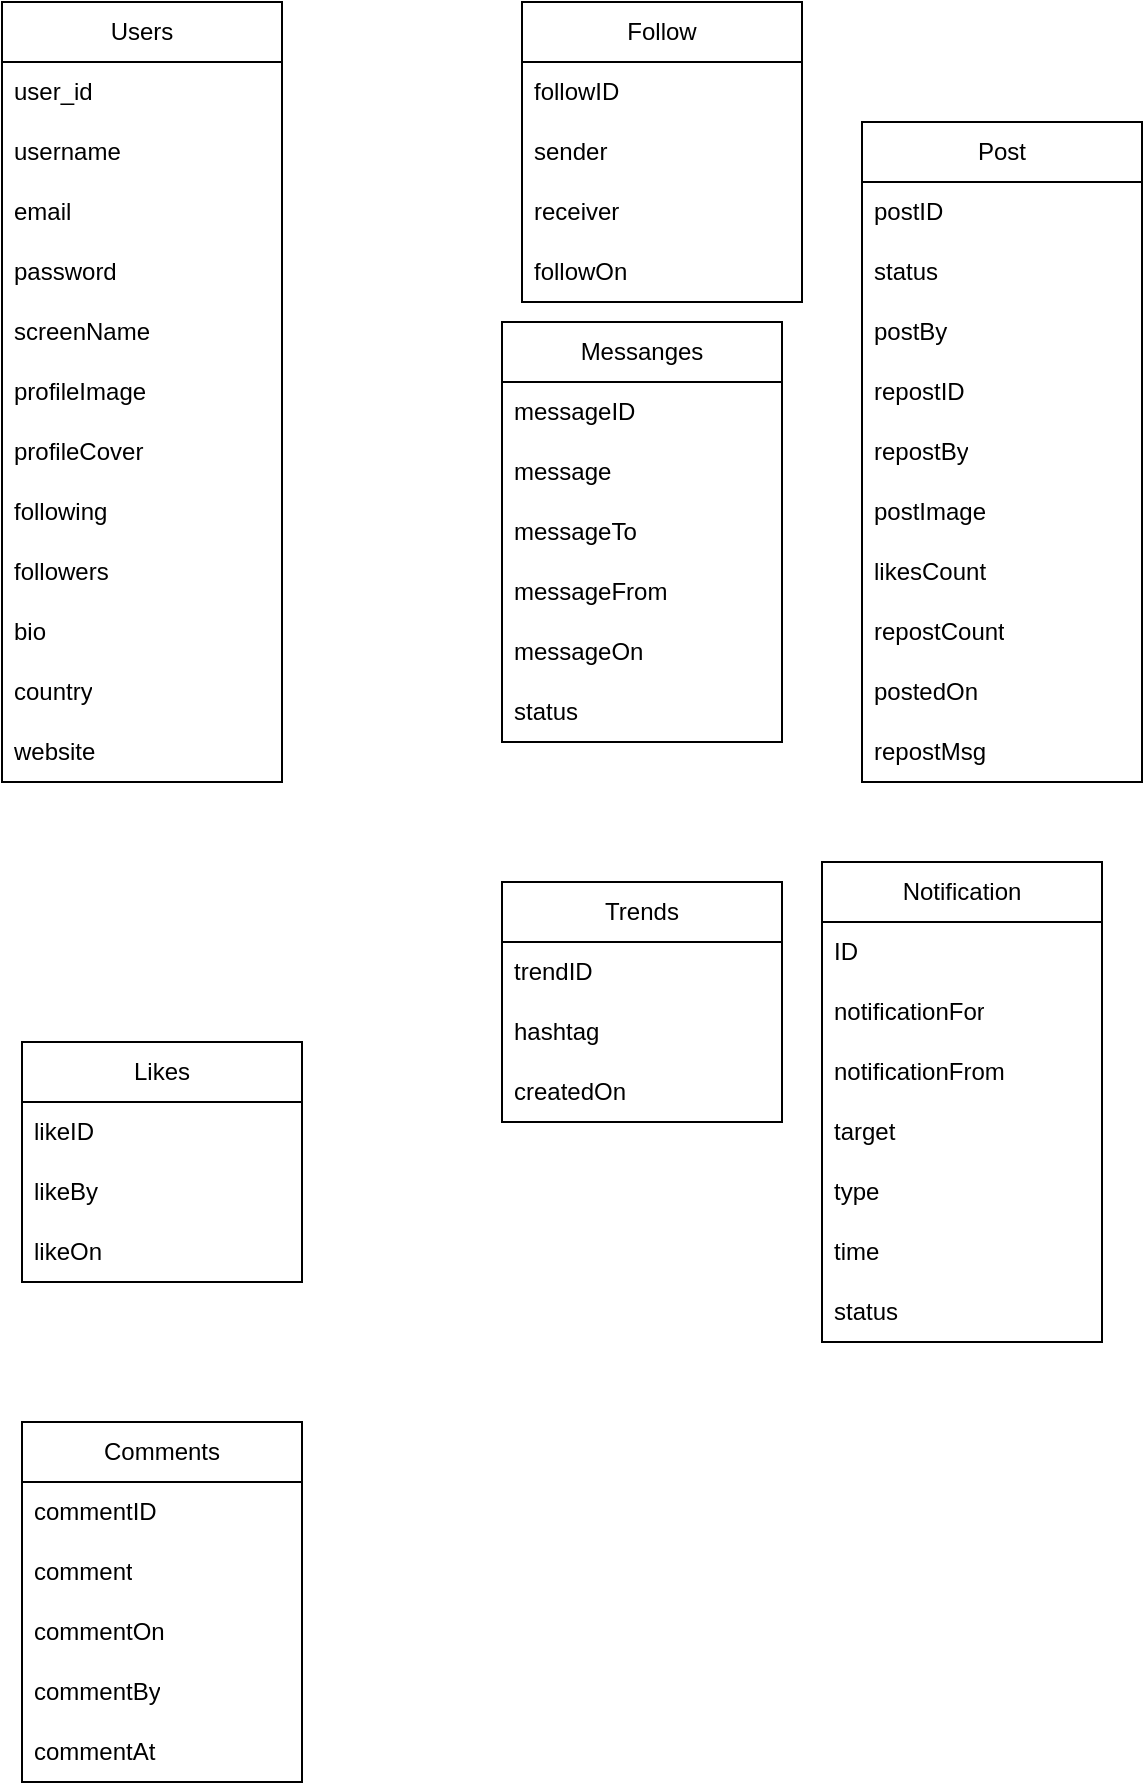 <mxfile version="21.6.1" type="device">
  <diagram name="Page-1" id="vYyVXwQ8ZqM6rxKw65Iq">
    <mxGraphModel dx="281" dy="613" grid="1" gridSize="10" guides="1" tooltips="1" connect="1" arrows="1" fold="1" page="1" pageScale="1" pageWidth="850" pageHeight="1100" math="0" shadow="0">
      <root>
        <mxCell id="0" />
        <mxCell id="1" parent="0" />
        <mxCell id="zy6lWqrGB0kQhC5eDTD_-1" value="Users" style="swimlane;fontStyle=0;childLayout=stackLayout;horizontal=1;startSize=30;horizontalStack=0;resizeParent=1;resizeParentMax=0;resizeLast=0;collapsible=1;marginBottom=0;whiteSpace=wrap;html=1;" vertex="1" parent="1">
          <mxGeometry x="60" y="10" width="140" height="390" as="geometry" />
        </mxCell>
        <mxCell id="zy6lWqrGB0kQhC5eDTD_-2" value="user_id" style="text;strokeColor=none;fillColor=none;align=left;verticalAlign=middle;spacingLeft=4;spacingRight=4;overflow=hidden;points=[[0,0.5],[1,0.5]];portConstraint=eastwest;rotatable=0;whiteSpace=wrap;html=1;" vertex="1" parent="zy6lWqrGB0kQhC5eDTD_-1">
          <mxGeometry y="30" width="140" height="30" as="geometry" />
        </mxCell>
        <mxCell id="zy6lWqrGB0kQhC5eDTD_-3" value="username" style="text;strokeColor=none;fillColor=none;align=left;verticalAlign=middle;spacingLeft=4;spacingRight=4;overflow=hidden;points=[[0,0.5],[1,0.5]];portConstraint=eastwest;rotatable=0;whiteSpace=wrap;html=1;" vertex="1" parent="zy6lWqrGB0kQhC5eDTD_-1">
          <mxGeometry y="60" width="140" height="30" as="geometry" />
        </mxCell>
        <mxCell id="zy6lWqrGB0kQhC5eDTD_-4" value="email" style="text;strokeColor=none;fillColor=none;align=left;verticalAlign=middle;spacingLeft=4;spacingRight=4;overflow=hidden;points=[[0,0.5],[1,0.5]];portConstraint=eastwest;rotatable=0;whiteSpace=wrap;html=1;" vertex="1" parent="zy6lWqrGB0kQhC5eDTD_-1">
          <mxGeometry y="90" width="140" height="30" as="geometry" />
        </mxCell>
        <mxCell id="zy6lWqrGB0kQhC5eDTD_-33" value="password" style="text;strokeColor=none;fillColor=none;align=left;verticalAlign=middle;spacingLeft=4;spacingRight=4;overflow=hidden;points=[[0,0.5],[1,0.5]];portConstraint=eastwest;rotatable=0;whiteSpace=wrap;html=1;" vertex="1" parent="zy6lWqrGB0kQhC5eDTD_-1">
          <mxGeometry y="120" width="140" height="30" as="geometry" />
        </mxCell>
        <mxCell id="zy6lWqrGB0kQhC5eDTD_-34" value="screenName" style="text;strokeColor=none;fillColor=none;align=left;verticalAlign=middle;spacingLeft=4;spacingRight=4;overflow=hidden;points=[[0,0.5],[1,0.5]];portConstraint=eastwest;rotatable=0;whiteSpace=wrap;html=1;" vertex="1" parent="zy6lWqrGB0kQhC5eDTD_-1">
          <mxGeometry y="150" width="140" height="30" as="geometry" />
        </mxCell>
        <mxCell id="zy6lWqrGB0kQhC5eDTD_-35" value="profileImage" style="text;strokeColor=none;fillColor=none;align=left;verticalAlign=middle;spacingLeft=4;spacingRight=4;overflow=hidden;points=[[0,0.5],[1,0.5]];portConstraint=eastwest;rotatable=0;whiteSpace=wrap;html=1;" vertex="1" parent="zy6lWqrGB0kQhC5eDTD_-1">
          <mxGeometry y="180" width="140" height="30" as="geometry" />
        </mxCell>
        <mxCell id="zy6lWqrGB0kQhC5eDTD_-36" value="profileCover" style="text;strokeColor=none;fillColor=none;align=left;verticalAlign=middle;spacingLeft=4;spacingRight=4;overflow=hidden;points=[[0,0.5],[1,0.5]];portConstraint=eastwest;rotatable=0;whiteSpace=wrap;html=1;" vertex="1" parent="zy6lWqrGB0kQhC5eDTD_-1">
          <mxGeometry y="210" width="140" height="30" as="geometry" />
        </mxCell>
        <mxCell id="zy6lWqrGB0kQhC5eDTD_-37" value="following" style="text;strokeColor=none;fillColor=none;align=left;verticalAlign=middle;spacingLeft=4;spacingRight=4;overflow=hidden;points=[[0,0.5],[1,0.5]];portConstraint=eastwest;rotatable=0;whiteSpace=wrap;html=1;" vertex="1" parent="zy6lWqrGB0kQhC5eDTD_-1">
          <mxGeometry y="240" width="140" height="30" as="geometry" />
        </mxCell>
        <mxCell id="zy6lWqrGB0kQhC5eDTD_-38" value="followers" style="text;strokeColor=none;fillColor=none;align=left;verticalAlign=middle;spacingLeft=4;spacingRight=4;overflow=hidden;points=[[0,0.5],[1,0.5]];portConstraint=eastwest;rotatable=0;whiteSpace=wrap;html=1;" vertex="1" parent="zy6lWqrGB0kQhC5eDTD_-1">
          <mxGeometry y="270" width="140" height="30" as="geometry" />
        </mxCell>
        <mxCell id="zy6lWqrGB0kQhC5eDTD_-39" value="bio" style="text;strokeColor=none;fillColor=none;align=left;verticalAlign=middle;spacingLeft=4;spacingRight=4;overflow=hidden;points=[[0,0.5],[1,0.5]];portConstraint=eastwest;rotatable=0;whiteSpace=wrap;html=1;" vertex="1" parent="zy6lWqrGB0kQhC5eDTD_-1">
          <mxGeometry y="300" width="140" height="30" as="geometry" />
        </mxCell>
        <mxCell id="zy6lWqrGB0kQhC5eDTD_-40" value="country" style="text;strokeColor=none;fillColor=none;align=left;verticalAlign=middle;spacingLeft=4;spacingRight=4;overflow=hidden;points=[[0,0.5],[1,0.5]];portConstraint=eastwest;rotatable=0;whiteSpace=wrap;html=1;" vertex="1" parent="zy6lWqrGB0kQhC5eDTD_-1">
          <mxGeometry y="330" width="140" height="30" as="geometry" />
        </mxCell>
        <mxCell id="zy6lWqrGB0kQhC5eDTD_-41" value="website" style="text;strokeColor=none;fillColor=none;align=left;verticalAlign=middle;spacingLeft=4;spacingRight=4;overflow=hidden;points=[[0,0.5],[1,0.5]];portConstraint=eastwest;rotatable=0;whiteSpace=wrap;html=1;" vertex="1" parent="zy6lWqrGB0kQhC5eDTD_-1">
          <mxGeometry y="360" width="140" height="30" as="geometry" />
        </mxCell>
        <mxCell id="zy6lWqrGB0kQhC5eDTD_-5" value="Post" style="swimlane;fontStyle=0;childLayout=stackLayout;horizontal=1;startSize=30;horizontalStack=0;resizeParent=1;resizeParentMax=0;resizeLast=0;collapsible=1;marginBottom=0;whiteSpace=wrap;html=1;" vertex="1" parent="1">
          <mxGeometry x="490" y="70" width="140" height="330" as="geometry" />
        </mxCell>
        <mxCell id="zy6lWqrGB0kQhC5eDTD_-6" value="postID" style="text;strokeColor=none;fillColor=none;align=left;verticalAlign=middle;spacingLeft=4;spacingRight=4;overflow=hidden;points=[[0,0.5],[1,0.5]];portConstraint=eastwest;rotatable=0;whiteSpace=wrap;html=1;" vertex="1" parent="zy6lWqrGB0kQhC5eDTD_-5">
          <mxGeometry y="30" width="140" height="30" as="geometry" />
        </mxCell>
        <mxCell id="zy6lWqrGB0kQhC5eDTD_-7" value="status" style="text;strokeColor=none;fillColor=none;align=left;verticalAlign=middle;spacingLeft=4;spacingRight=4;overflow=hidden;points=[[0,0.5],[1,0.5]];portConstraint=eastwest;rotatable=0;whiteSpace=wrap;html=1;" vertex="1" parent="zy6lWqrGB0kQhC5eDTD_-5">
          <mxGeometry y="60" width="140" height="30" as="geometry" />
        </mxCell>
        <mxCell id="zy6lWqrGB0kQhC5eDTD_-8" value="postBy" style="text;strokeColor=none;fillColor=none;align=left;verticalAlign=middle;spacingLeft=4;spacingRight=4;overflow=hidden;points=[[0,0.5],[1,0.5]];portConstraint=eastwest;rotatable=0;whiteSpace=wrap;html=1;" vertex="1" parent="zy6lWqrGB0kQhC5eDTD_-5">
          <mxGeometry y="90" width="140" height="30" as="geometry" />
        </mxCell>
        <mxCell id="zy6lWqrGB0kQhC5eDTD_-42" value="repostID" style="text;strokeColor=none;fillColor=none;align=left;verticalAlign=middle;spacingLeft=4;spacingRight=4;overflow=hidden;points=[[0,0.5],[1,0.5]];portConstraint=eastwest;rotatable=0;whiteSpace=wrap;html=1;" vertex="1" parent="zy6lWqrGB0kQhC5eDTD_-5">
          <mxGeometry y="120" width="140" height="30" as="geometry" />
        </mxCell>
        <mxCell id="zy6lWqrGB0kQhC5eDTD_-43" value="repostBy" style="text;strokeColor=none;fillColor=none;align=left;verticalAlign=middle;spacingLeft=4;spacingRight=4;overflow=hidden;points=[[0,0.5],[1,0.5]];portConstraint=eastwest;rotatable=0;whiteSpace=wrap;html=1;" vertex="1" parent="zy6lWqrGB0kQhC5eDTD_-5">
          <mxGeometry y="150" width="140" height="30" as="geometry" />
        </mxCell>
        <mxCell id="zy6lWqrGB0kQhC5eDTD_-44" value="postImage" style="text;strokeColor=none;fillColor=none;align=left;verticalAlign=middle;spacingLeft=4;spacingRight=4;overflow=hidden;points=[[0,0.5],[1,0.5]];portConstraint=eastwest;rotatable=0;whiteSpace=wrap;html=1;" vertex="1" parent="zy6lWqrGB0kQhC5eDTD_-5">
          <mxGeometry y="180" width="140" height="30" as="geometry" />
        </mxCell>
        <mxCell id="zy6lWqrGB0kQhC5eDTD_-45" value="likesCount" style="text;strokeColor=none;fillColor=none;align=left;verticalAlign=middle;spacingLeft=4;spacingRight=4;overflow=hidden;points=[[0,0.5],[1,0.5]];portConstraint=eastwest;rotatable=0;whiteSpace=wrap;html=1;" vertex="1" parent="zy6lWqrGB0kQhC5eDTD_-5">
          <mxGeometry y="210" width="140" height="30" as="geometry" />
        </mxCell>
        <mxCell id="zy6lWqrGB0kQhC5eDTD_-46" value="repostCount" style="text;strokeColor=none;fillColor=none;align=left;verticalAlign=middle;spacingLeft=4;spacingRight=4;overflow=hidden;points=[[0,0.5],[1,0.5]];portConstraint=eastwest;rotatable=0;whiteSpace=wrap;html=1;" vertex="1" parent="zy6lWqrGB0kQhC5eDTD_-5">
          <mxGeometry y="240" width="140" height="30" as="geometry" />
        </mxCell>
        <mxCell id="zy6lWqrGB0kQhC5eDTD_-47" value="postedOn" style="text;strokeColor=none;fillColor=none;align=left;verticalAlign=middle;spacingLeft=4;spacingRight=4;overflow=hidden;points=[[0,0.5],[1,0.5]];portConstraint=eastwest;rotatable=0;whiteSpace=wrap;html=1;" vertex="1" parent="zy6lWqrGB0kQhC5eDTD_-5">
          <mxGeometry y="270" width="140" height="30" as="geometry" />
        </mxCell>
        <mxCell id="zy6lWqrGB0kQhC5eDTD_-48" value="repostMsg" style="text;strokeColor=none;fillColor=none;align=left;verticalAlign=middle;spacingLeft=4;spacingRight=4;overflow=hidden;points=[[0,0.5],[1,0.5]];portConstraint=eastwest;rotatable=0;whiteSpace=wrap;html=1;" vertex="1" parent="zy6lWqrGB0kQhC5eDTD_-5">
          <mxGeometry y="300" width="140" height="30" as="geometry" />
        </mxCell>
        <mxCell id="zy6lWqrGB0kQhC5eDTD_-9" value="Likes" style="swimlane;fontStyle=0;childLayout=stackLayout;horizontal=1;startSize=30;horizontalStack=0;resizeParent=1;resizeParentMax=0;resizeLast=0;collapsible=1;marginBottom=0;whiteSpace=wrap;html=1;" vertex="1" parent="1">
          <mxGeometry x="70" y="530" width="140" height="120" as="geometry" />
        </mxCell>
        <mxCell id="zy6lWqrGB0kQhC5eDTD_-10" value="likeID" style="text;strokeColor=none;fillColor=none;align=left;verticalAlign=middle;spacingLeft=4;spacingRight=4;overflow=hidden;points=[[0,0.5],[1,0.5]];portConstraint=eastwest;rotatable=0;whiteSpace=wrap;html=1;" vertex="1" parent="zy6lWqrGB0kQhC5eDTD_-9">
          <mxGeometry y="30" width="140" height="30" as="geometry" />
        </mxCell>
        <mxCell id="zy6lWqrGB0kQhC5eDTD_-11" value="likeBy" style="text;strokeColor=none;fillColor=none;align=left;verticalAlign=middle;spacingLeft=4;spacingRight=4;overflow=hidden;points=[[0,0.5],[1,0.5]];portConstraint=eastwest;rotatable=0;whiteSpace=wrap;html=1;" vertex="1" parent="zy6lWqrGB0kQhC5eDTD_-9">
          <mxGeometry y="60" width="140" height="30" as="geometry" />
        </mxCell>
        <mxCell id="zy6lWqrGB0kQhC5eDTD_-12" value="likeOn" style="text;strokeColor=none;fillColor=none;align=left;verticalAlign=middle;spacingLeft=4;spacingRight=4;overflow=hidden;points=[[0,0.5],[1,0.5]];portConstraint=eastwest;rotatable=0;whiteSpace=wrap;html=1;" vertex="1" parent="zy6lWqrGB0kQhC5eDTD_-9">
          <mxGeometry y="90" width="140" height="30" as="geometry" />
        </mxCell>
        <mxCell id="zy6lWqrGB0kQhC5eDTD_-13" value="Comments" style="swimlane;fontStyle=0;childLayout=stackLayout;horizontal=1;startSize=30;horizontalStack=0;resizeParent=1;resizeParentMax=0;resizeLast=0;collapsible=1;marginBottom=0;whiteSpace=wrap;html=1;" vertex="1" parent="1">
          <mxGeometry x="70" y="720" width="140" height="180" as="geometry" />
        </mxCell>
        <mxCell id="zy6lWqrGB0kQhC5eDTD_-14" value="commentID" style="text;strokeColor=none;fillColor=none;align=left;verticalAlign=middle;spacingLeft=4;spacingRight=4;overflow=hidden;points=[[0,0.5],[1,0.5]];portConstraint=eastwest;rotatable=0;whiteSpace=wrap;html=1;" vertex="1" parent="zy6lWqrGB0kQhC5eDTD_-13">
          <mxGeometry y="30" width="140" height="30" as="geometry" />
        </mxCell>
        <mxCell id="zy6lWqrGB0kQhC5eDTD_-15" value="comment" style="text;strokeColor=none;fillColor=none;align=left;verticalAlign=middle;spacingLeft=4;spacingRight=4;overflow=hidden;points=[[0,0.5],[1,0.5]];portConstraint=eastwest;rotatable=0;whiteSpace=wrap;html=1;" vertex="1" parent="zy6lWqrGB0kQhC5eDTD_-13">
          <mxGeometry y="60" width="140" height="30" as="geometry" />
        </mxCell>
        <mxCell id="zy6lWqrGB0kQhC5eDTD_-16" value="commentOn" style="text;strokeColor=none;fillColor=none;align=left;verticalAlign=middle;spacingLeft=4;spacingRight=4;overflow=hidden;points=[[0,0.5],[1,0.5]];portConstraint=eastwest;rotatable=0;whiteSpace=wrap;html=1;" vertex="1" parent="zy6lWqrGB0kQhC5eDTD_-13">
          <mxGeometry y="90" width="140" height="30" as="geometry" />
        </mxCell>
        <mxCell id="zy6lWqrGB0kQhC5eDTD_-49" value="commentBy" style="text;strokeColor=none;fillColor=none;align=left;verticalAlign=middle;spacingLeft=4;spacingRight=4;overflow=hidden;points=[[0,0.5],[1,0.5]];portConstraint=eastwest;rotatable=0;whiteSpace=wrap;html=1;" vertex="1" parent="zy6lWqrGB0kQhC5eDTD_-13">
          <mxGeometry y="120" width="140" height="30" as="geometry" />
        </mxCell>
        <mxCell id="zy6lWqrGB0kQhC5eDTD_-50" value="commentAt" style="text;strokeColor=none;fillColor=none;align=left;verticalAlign=middle;spacingLeft=4;spacingRight=4;overflow=hidden;points=[[0,0.5],[1,0.5]];portConstraint=eastwest;rotatable=0;whiteSpace=wrap;html=1;" vertex="1" parent="zy6lWqrGB0kQhC5eDTD_-13">
          <mxGeometry y="150" width="140" height="30" as="geometry" />
        </mxCell>
        <mxCell id="zy6lWqrGB0kQhC5eDTD_-17" value="Follow" style="swimlane;fontStyle=0;childLayout=stackLayout;horizontal=1;startSize=30;horizontalStack=0;resizeParent=1;resizeParentMax=0;resizeLast=0;collapsible=1;marginBottom=0;whiteSpace=wrap;html=1;" vertex="1" parent="1">
          <mxGeometry x="320" y="10" width="140" height="150" as="geometry" />
        </mxCell>
        <mxCell id="zy6lWqrGB0kQhC5eDTD_-18" value="followID" style="text;strokeColor=none;fillColor=none;align=left;verticalAlign=middle;spacingLeft=4;spacingRight=4;overflow=hidden;points=[[0,0.5],[1,0.5]];portConstraint=eastwest;rotatable=0;whiteSpace=wrap;html=1;" vertex="1" parent="zy6lWqrGB0kQhC5eDTD_-17">
          <mxGeometry y="30" width="140" height="30" as="geometry" />
        </mxCell>
        <mxCell id="zy6lWqrGB0kQhC5eDTD_-19" value="sender" style="text;strokeColor=none;fillColor=none;align=left;verticalAlign=middle;spacingLeft=4;spacingRight=4;overflow=hidden;points=[[0,0.5],[1,0.5]];portConstraint=eastwest;rotatable=0;whiteSpace=wrap;html=1;" vertex="1" parent="zy6lWqrGB0kQhC5eDTD_-17">
          <mxGeometry y="60" width="140" height="30" as="geometry" />
        </mxCell>
        <mxCell id="zy6lWqrGB0kQhC5eDTD_-20" value="receiver" style="text;strokeColor=none;fillColor=none;align=left;verticalAlign=middle;spacingLeft=4;spacingRight=4;overflow=hidden;points=[[0,0.5],[1,0.5]];portConstraint=eastwest;rotatable=0;whiteSpace=wrap;html=1;" vertex="1" parent="zy6lWqrGB0kQhC5eDTD_-17">
          <mxGeometry y="90" width="140" height="30" as="geometry" />
        </mxCell>
        <mxCell id="zy6lWqrGB0kQhC5eDTD_-51" value="followOn" style="text;strokeColor=none;fillColor=none;align=left;verticalAlign=middle;spacingLeft=4;spacingRight=4;overflow=hidden;points=[[0,0.5],[1,0.5]];portConstraint=eastwest;rotatable=0;whiteSpace=wrap;html=1;" vertex="1" parent="zy6lWqrGB0kQhC5eDTD_-17">
          <mxGeometry y="120" width="140" height="30" as="geometry" />
        </mxCell>
        <mxCell id="zy6lWqrGB0kQhC5eDTD_-21" value="Messanges" style="swimlane;fontStyle=0;childLayout=stackLayout;horizontal=1;startSize=30;horizontalStack=0;resizeParent=1;resizeParentMax=0;resizeLast=0;collapsible=1;marginBottom=0;whiteSpace=wrap;html=1;" vertex="1" parent="1">
          <mxGeometry x="310" y="170" width="140" height="210" as="geometry" />
        </mxCell>
        <mxCell id="zy6lWqrGB0kQhC5eDTD_-22" value="messageID" style="text;strokeColor=none;fillColor=none;align=left;verticalAlign=middle;spacingLeft=4;spacingRight=4;overflow=hidden;points=[[0,0.5],[1,0.5]];portConstraint=eastwest;rotatable=0;whiteSpace=wrap;html=1;" vertex="1" parent="zy6lWqrGB0kQhC5eDTD_-21">
          <mxGeometry y="30" width="140" height="30" as="geometry" />
        </mxCell>
        <mxCell id="zy6lWqrGB0kQhC5eDTD_-23" value="message" style="text;strokeColor=none;fillColor=none;align=left;verticalAlign=middle;spacingLeft=4;spacingRight=4;overflow=hidden;points=[[0,0.5],[1,0.5]];portConstraint=eastwest;rotatable=0;whiteSpace=wrap;html=1;" vertex="1" parent="zy6lWqrGB0kQhC5eDTD_-21">
          <mxGeometry y="60" width="140" height="30" as="geometry" />
        </mxCell>
        <mxCell id="zy6lWqrGB0kQhC5eDTD_-24" value="messageTo" style="text;strokeColor=none;fillColor=none;align=left;verticalAlign=middle;spacingLeft=4;spacingRight=4;overflow=hidden;points=[[0,0.5],[1,0.5]];portConstraint=eastwest;rotatable=0;whiteSpace=wrap;html=1;" vertex="1" parent="zy6lWqrGB0kQhC5eDTD_-21">
          <mxGeometry y="90" width="140" height="30" as="geometry" />
        </mxCell>
        <mxCell id="zy6lWqrGB0kQhC5eDTD_-52" value="messageFrom" style="text;strokeColor=none;fillColor=none;align=left;verticalAlign=middle;spacingLeft=4;spacingRight=4;overflow=hidden;points=[[0,0.5],[1,0.5]];portConstraint=eastwest;rotatable=0;whiteSpace=wrap;html=1;" vertex="1" parent="zy6lWqrGB0kQhC5eDTD_-21">
          <mxGeometry y="120" width="140" height="30" as="geometry" />
        </mxCell>
        <mxCell id="zy6lWqrGB0kQhC5eDTD_-53" value="messageOn" style="text;strokeColor=none;fillColor=none;align=left;verticalAlign=middle;spacingLeft=4;spacingRight=4;overflow=hidden;points=[[0,0.5],[1,0.5]];portConstraint=eastwest;rotatable=0;whiteSpace=wrap;html=1;" vertex="1" parent="zy6lWqrGB0kQhC5eDTD_-21">
          <mxGeometry y="150" width="140" height="30" as="geometry" />
        </mxCell>
        <mxCell id="zy6lWqrGB0kQhC5eDTD_-54" value="status" style="text;strokeColor=none;fillColor=none;align=left;verticalAlign=middle;spacingLeft=4;spacingRight=4;overflow=hidden;points=[[0,0.5],[1,0.5]];portConstraint=eastwest;rotatable=0;whiteSpace=wrap;html=1;" vertex="1" parent="zy6lWqrGB0kQhC5eDTD_-21">
          <mxGeometry y="180" width="140" height="30" as="geometry" />
        </mxCell>
        <mxCell id="zy6lWqrGB0kQhC5eDTD_-25" value="Notification" style="swimlane;fontStyle=0;childLayout=stackLayout;horizontal=1;startSize=30;horizontalStack=0;resizeParent=1;resizeParentMax=0;resizeLast=0;collapsible=1;marginBottom=0;whiteSpace=wrap;html=1;" vertex="1" parent="1">
          <mxGeometry x="470" y="440" width="140" height="240" as="geometry" />
        </mxCell>
        <mxCell id="zy6lWqrGB0kQhC5eDTD_-26" value="ID" style="text;strokeColor=none;fillColor=none;align=left;verticalAlign=middle;spacingLeft=4;spacingRight=4;overflow=hidden;points=[[0,0.5],[1,0.5]];portConstraint=eastwest;rotatable=0;whiteSpace=wrap;html=1;" vertex="1" parent="zy6lWqrGB0kQhC5eDTD_-25">
          <mxGeometry y="30" width="140" height="30" as="geometry" />
        </mxCell>
        <mxCell id="zy6lWqrGB0kQhC5eDTD_-27" value="notificationFor" style="text;strokeColor=none;fillColor=none;align=left;verticalAlign=middle;spacingLeft=4;spacingRight=4;overflow=hidden;points=[[0,0.5],[1,0.5]];portConstraint=eastwest;rotatable=0;whiteSpace=wrap;html=1;" vertex="1" parent="zy6lWqrGB0kQhC5eDTD_-25">
          <mxGeometry y="60" width="140" height="30" as="geometry" />
        </mxCell>
        <mxCell id="zy6lWqrGB0kQhC5eDTD_-28" value="notificationFrom" style="text;strokeColor=none;fillColor=none;align=left;verticalAlign=middle;spacingLeft=4;spacingRight=4;overflow=hidden;points=[[0,0.5],[1,0.5]];portConstraint=eastwest;rotatable=0;whiteSpace=wrap;html=1;" vertex="1" parent="zy6lWqrGB0kQhC5eDTD_-25">
          <mxGeometry y="90" width="140" height="30" as="geometry" />
        </mxCell>
        <mxCell id="zy6lWqrGB0kQhC5eDTD_-55" value="target" style="text;strokeColor=none;fillColor=none;align=left;verticalAlign=middle;spacingLeft=4;spacingRight=4;overflow=hidden;points=[[0,0.5],[1,0.5]];portConstraint=eastwest;rotatable=0;whiteSpace=wrap;html=1;" vertex="1" parent="zy6lWqrGB0kQhC5eDTD_-25">
          <mxGeometry y="120" width="140" height="30" as="geometry" />
        </mxCell>
        <mxCell id="zy6lWqrGB0kQhC5eDTD_-56" value="type" style="text;strokeColor=none;fillColor=none;align=left;verticalAlign=middle;spacingLeft=4;spacingRight=4;overflow=hidden;points=[[0,0.5],[1,0.5]];portConstraint=eastwest;rotatable=0;whiteSpace=wrap;html=1;" vertex="1" parent="zy6lWqrGB0kQhC5eDTD_-25">
          <mxGeometry y="150" width="140" height="30" as="geometry" />
        </mxCell>
        <mxCell id="zy6lWqrGB0kQhC5eDTD_-57" value="time" style="text;strokeColor=none;fillColor=none;align=left;verticalAlign=middle;spacingLeft=4;spacingRight=4;overflow=hidden;points=[[0,0.5],[1,0.5]];portConstraint=eastwest;rotatable=0;whiteSpace=wrap;html=1;" vertex="1" parent="zy6lWqrGB0kQhC5eDTD_-25">
          <mxGeometry y="180" width="140" height="30" as="geometry" />
        </mxCell>
        <mxCell id="zy6lWqrGB0kQhC5eDTD_-58" value="status" style="text;strokeColor=none;fillColor=none;align=left;verticalAlign=middle;spacingLeft=4;spacingRight=4;overflow=hidden;points=[[0,0.5],[1,0.5]];portConstraint=eastwest;rotatable=0;whiteSpace=wrap;html=1;" vertex="1" parent="zy6lWqrGB0kQhC5eDTD_-25">
          <mxGeometry y="210" width="140" height="30" as="geometry" />
        </mxCell>
        <mxCell id="zy6lWqrGB0kQhC5eDTD_-29" value="Trends" style="swimlane;fontStyle=0;childLayout=stackLayout;horizontal=1;startSize=30;horizontalStack=0;resizeParent=1;resizeParentMax=0;resizeLast=0;collapsible=1;marginBottom=0;whiteSpace=wrap;html=1;" vertex="1" parent="1">
          <mxGeometry x="310" y="450" width="140" height="120" as="geometry" />
        </mxCell>
        <mxCell id="zy6lWqrGB0kQhC5eDTD_-30" value="trendID" style="text;strokeColor=none;fillColor=none;align=left;verticalAlign=middle;spacingLeft=4;spacingRight=4;overflow=hidden;points=[[0,0.5],[1,0.5]];portConstraint=eastwest;rotatable=0;whiteSpace=wrap;html=1;" vertex="1" parent="zy6lWqrGB0kQhC5eDTD_-29">
          <mxGeometry y="30" width="140" height="30" as="geometry" />
        </mxCell>
        <mxCell id="zy6lWqrGB0kQhC5eDTD_-31" value="hashtag" style="text;strokeColor=none;fillColor=none;align=left;verticalAlign=middle;spacingLeft=4;spacingRight=4;overflow=hidden;points=[[0,0.5],[1,0.5]];portConstraint=eastwest;rotatable=0;whiteSpace=wrap;html=1;" vertex="1" parent="zy6lWqrGB0kQhC5eDTD_-29">
          <mxGeometry y="60" width="140" height="30" as="geometry" />
        </mxCell>
        <mxCell id="zy6lWqrGB0kQhC5eDTD_-32" value="createdOn" style="text;strokeColor=none;fillColor=none;align=left;verticalAlign=middle;spacingLeft=4;spacingRight=4;overflow=hidden;points=[[0,0.5],[1,0.5]];portConstraint=eastwest;rotatable=0;whiteSpace=wrap;html=1;" vertex="1" parent="zy6lWqrGB0kQhC5eDTD_-29">
          <mxGeometry y="90" width="140" height="30" as="geometry" />
        </mxCell>
      </root>
    </mxGraphModel>
  </diagram>
</mxfile>
